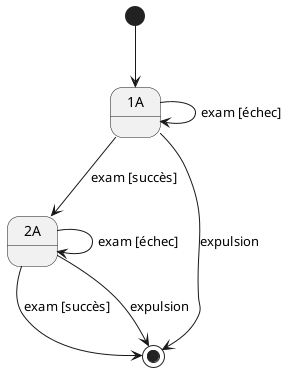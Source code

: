 @startuml

'-----------------------------------
' UML patterns illustrated
' JMB 2014
'-----------------------------------

[*] --> 1A
1A --> 2A : exam [succès]
1A --> 1A : exam [échec]
2A --> [*] : exam [succès]
2A --> 2A : exam [échec]
'------ expulsion
1A --> [*] : expulsion
2A --> [*] : expulsion

@enduml
